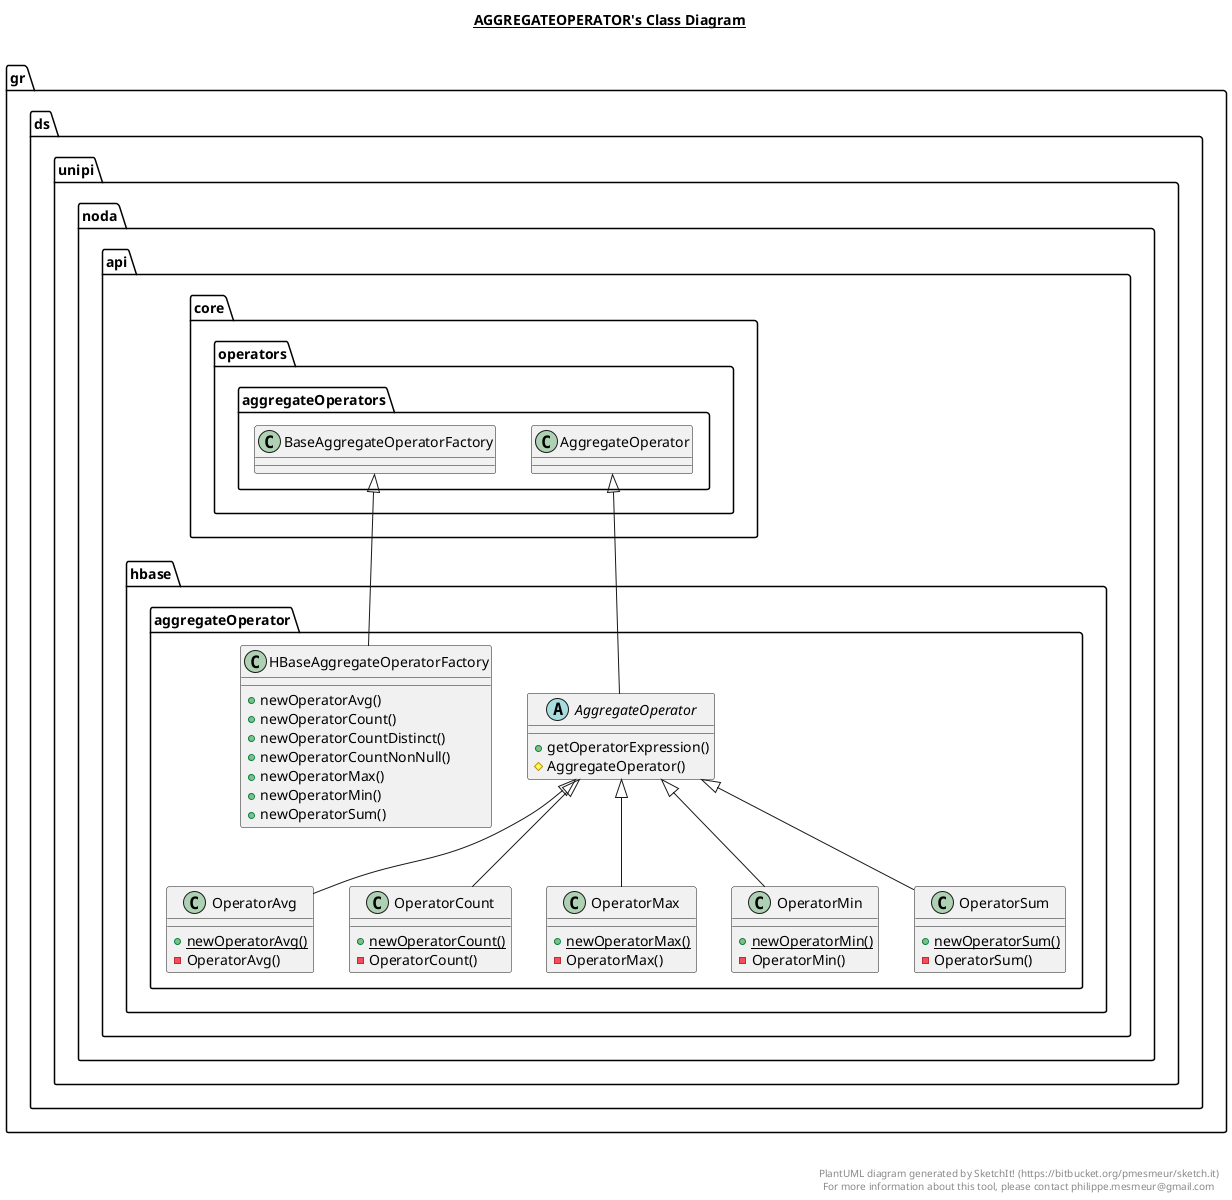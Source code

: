 @startuml

title __AGGREGATEOPERATOR's Class Diagram__\n

  namespace gr.ds.unipi.noda.api.hbase {
    namespace aggregateOperator {
      abstract class gr.ds.unipi.noda.api.hbase.aggregateOperator.AggregateOperator {
          + getOperatorExpression()
          # AggregateOperator()
      }
    }
  }
  

  namespace gr.ds.unipi.noda.api.hbase {
    namespace aggregateOperator {
      class gr.ds.unipi.noda.api.hbase.aggregateOperator.HBaseAggregateOperatorFactory {
          + newOperatorAvg()
          + newOperatorCount()
          + newOperatorCountDistinct()
          + newOperatorCountNonNull()
          + newOperatorMax()
          + newOperatorMin()
          + newOperatorSum()
      }
    }
  }
  

  namespace gr.ds.unipi.noda.api.hbase {
    namespace aggregateOperator {
      class gr.ds.unipi.noda.api.hbase.aggregateOperator.OperatorAvg {
          {static} + newOperatorAvg()
          - OperatorAvg()
      }
    }
  }
  

  namespace gr.ds.unipi.noda.api.hbase {
    namespace aggregateOperator {
      class gr.ds.unipi.noda.api.hbase.aggregateOperator.OperatorCount {
          {static} + newOperatorCount()
          - OperatorCount()
      }
    }
  }
  

  namespace gr.ds.unipi.noda.api.hbase {
    namespace aggregateOperator {
      class gr.ds.unipi.noda.api.hbase.aggregateOperator.OperatorMax {
          {static} + newOperatorMax()
          - OperatorMax()
      }
    }
  }
  

  namespace gr.ds.unipi.noda.api.hbase {
    namespace aggregateOperator {
      class gr.ds.unipi.noda.api.hbase.aggregateOperator.OperatorMin {
          {static} + newOperatorMin()
          - OperatorMin()
      }
    }
  }
  

  namespace gr.ds.unipi.noda.api.hbase {
    namespace aggregateOperator {
      class gr.ds.unipi.noda.api.hbase.aggregateOperator.OperatorSum {
          {static} + newOperatorSum()
          - OperatorSum()
      }
    }
  }
  

  gr.ds.unipi.noda.api.hbase.aggregateOperator.AggregateOperator -up-|> gr.ds.unipi.noda.api.core.operators.aggregateOperators.AggregateOperator
  gr.ds.unipi.noda.api.hbase.aggregateOperator.HBaseAggregateOperatorFactory -up-|> gr.ds.unipi.noda.api.core.operators.aggregateOperators.BaseAggregateOperatorFactory
  gr.ds.unipi.noda.api.hbase.aggregateOperator.OperatorAvg -up-|> gr.ds.unipi.noda.api.hbase.aggregateOperator.AggregateOperator
  gr.ds.unipi.noda.api.hbase.aggregateOperator.OperatorCount -up-|> gr.ds.unipi.noda.api.hbase.aggregateOperator.AggregateOperator
  gr.ds.unipi.noda.api.hbase.aggregateOperator.OperatorMax -up-|> gr.ds.unipi.noda.api.hbase.aggregateOperator.AggregateOperator
  gr.ds.unipi.noda.api.hbase.aggregateOperator.OperatorMin -up-|> gr.ds.unipi.noda.api.hbase.aggregateOperator.AggregateOperator
  gr.ds.unipi.noda.api.hbase.aggregateOperator.OperatorSum -up-|> gr.ds.unipi.noda.api.hbase.aggregateOperator.AggregateOperator


right footer


PlantUML diagram generated by SketchIt! (https://bitbucket.org/pmesmeur/sketch.it)
For more information about this tool, please contact philippe.mesmeur@gmail.com
endfooter

@enduml
